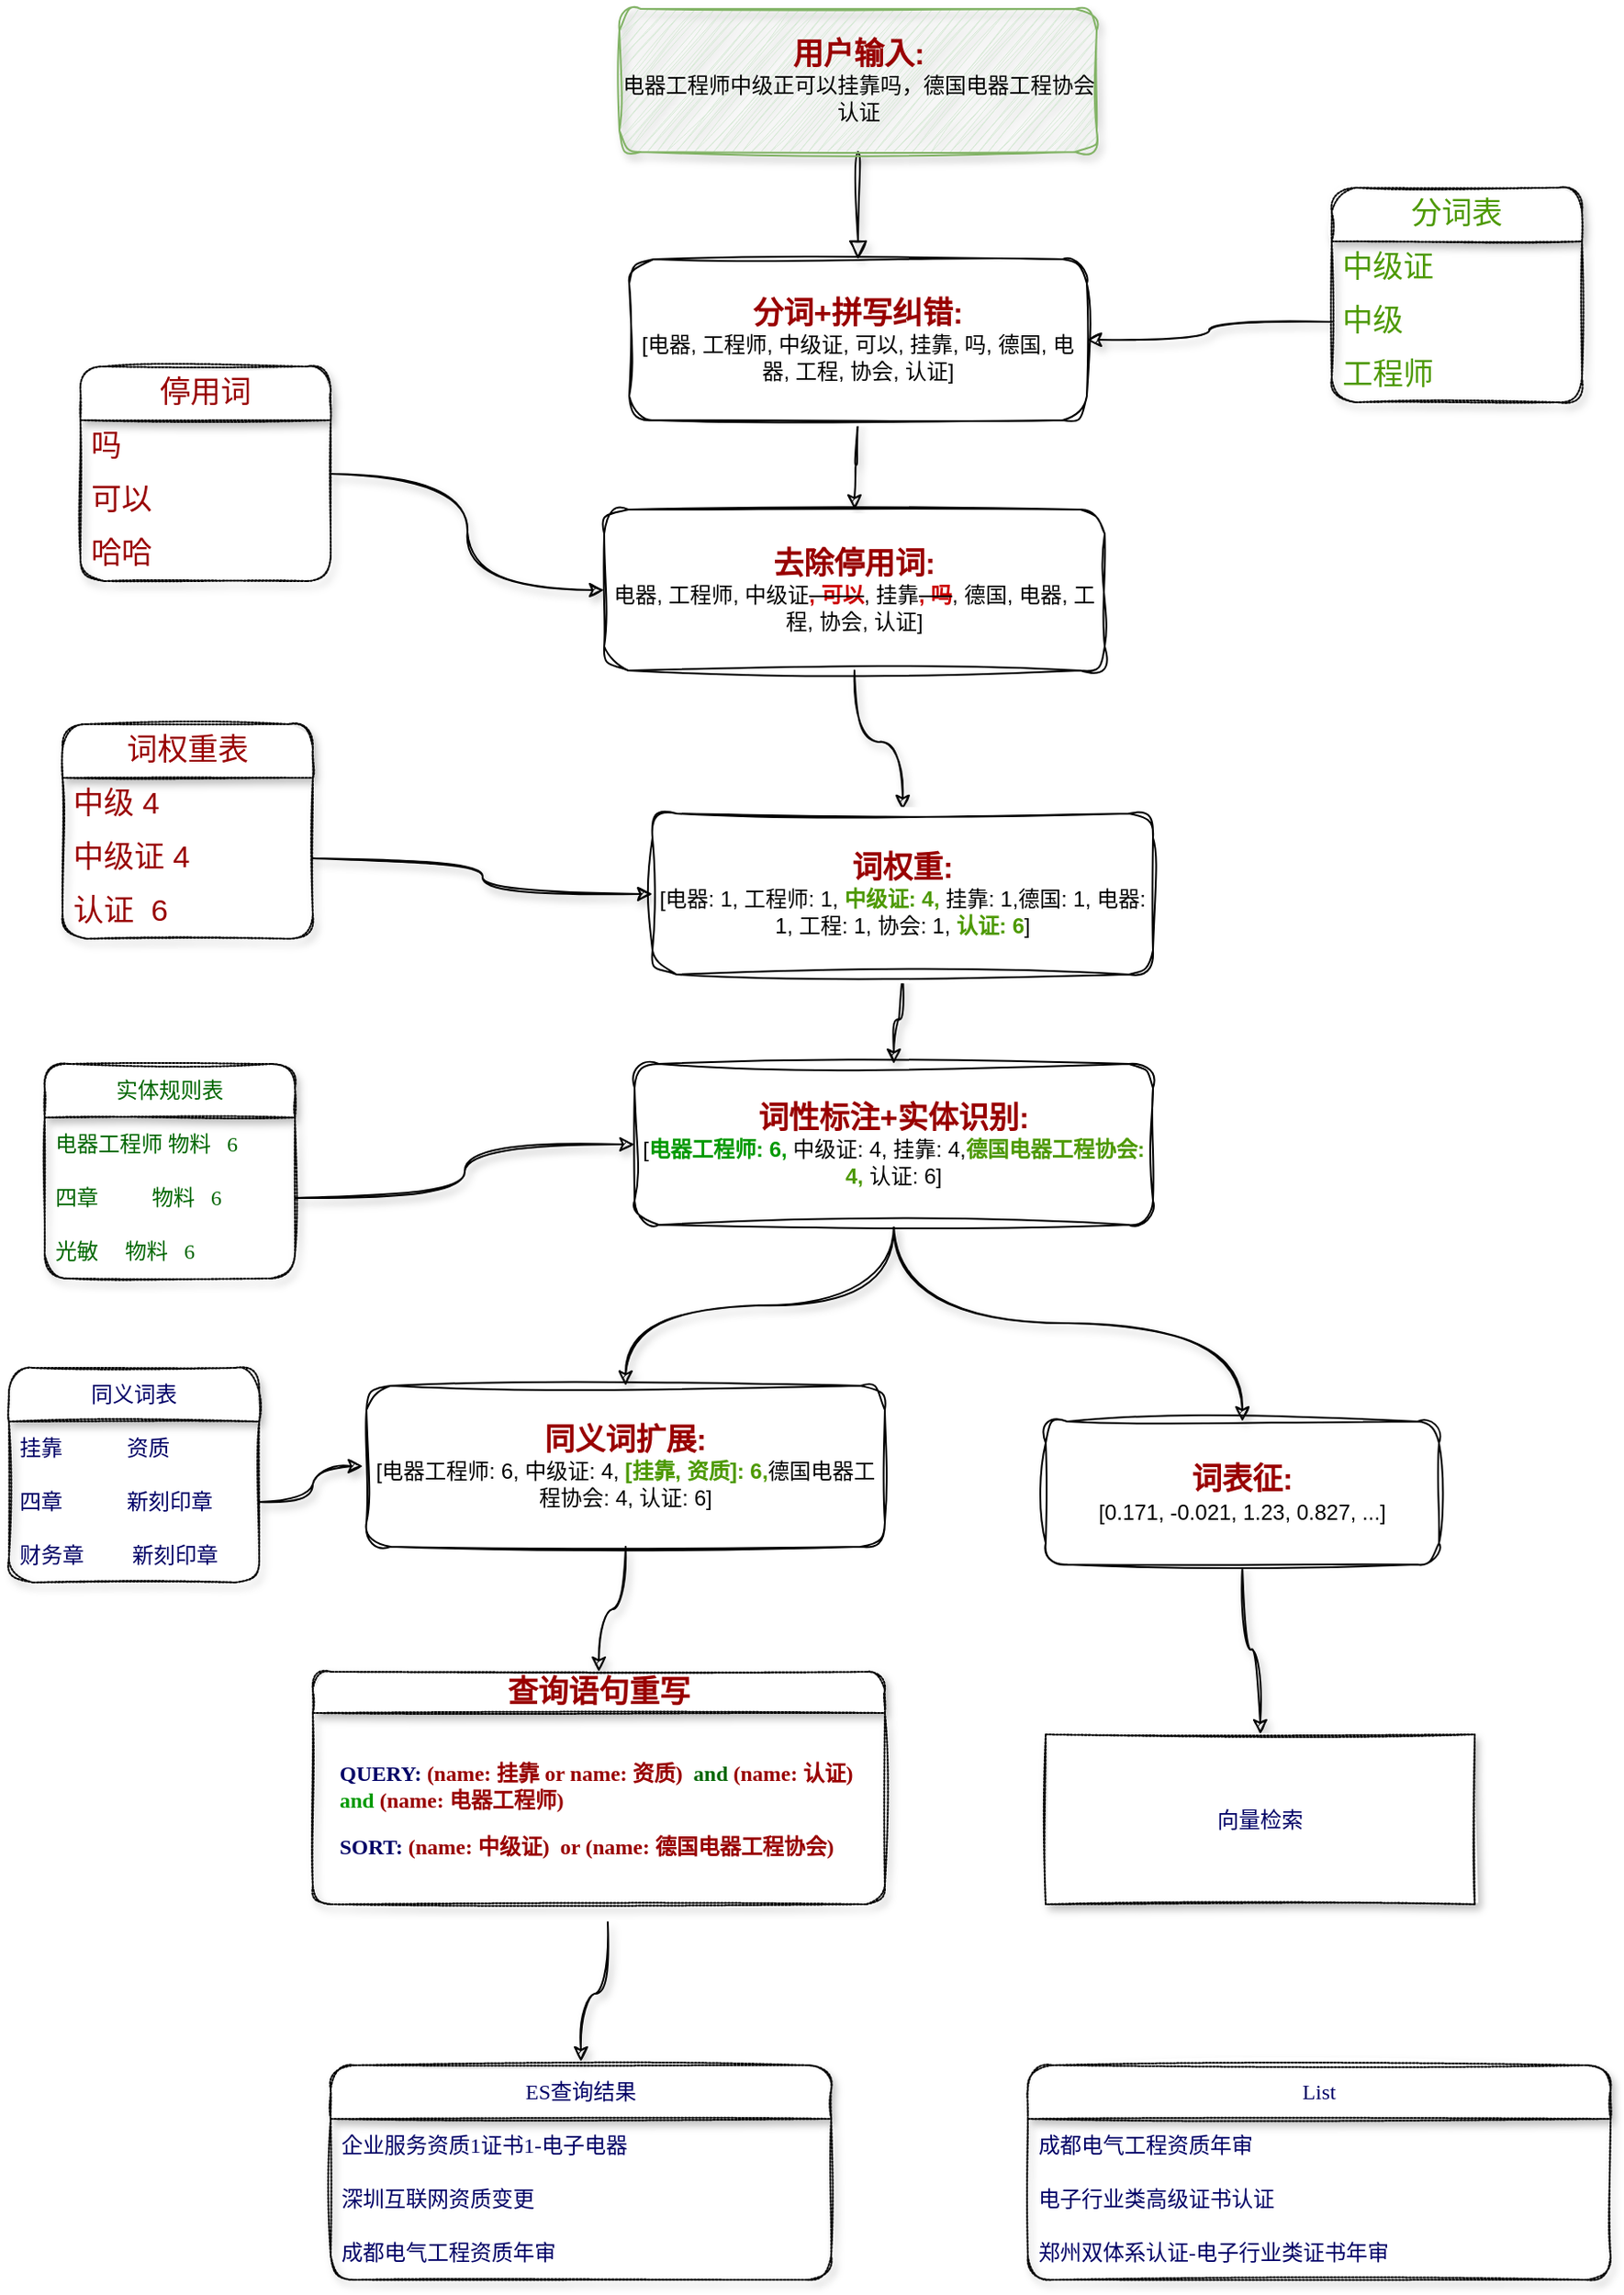 <mxfile version="20.8.19" type="github">
  <diagram id="C5RBs43oDa-KdzZeNtuy" name="Page-1">
    <mxGraphModel dx="2261" dy="1933" grid="1" gridSize="10" guides="1" tooltips="1" connect="1" arrows="1" fold="1" page="1" pageScale="1" pageWidth="827" pageHeight="1169" math="0" shadow="0">
      <root>
        <mxCell id="WIyWlLk6GJQsqaUBKTNV-0" />
        <mxCell id="WIyWlLk6GJQsqaUBKTNV-1" parent="WIyWlLk6GJQsqaUBKTNV-0" />
        <mxCell id="WIyWlLk6GJQsqaUBKTNV-2" value="" style="rounded=0;html=1;jettySize=auto;orthogonalLoop=1;fontSize=11;endArrow=block;endFill=0;endSize=8;strokeWidth=1;shadow=1;labelBackgroundColor=none;edgeStyle=orthogonalEdgeStyle;sketch=1;curveFitting=1;jiggle=2;curved=1;" parent="WIyWlLk6GJQsqaUBKTNV-1" source="WIyWlLk6GJQsqaUBKTNV-3" target="WIyWlLk6GJQsqaUBKTNV-7" edge="1">
          <mxGeometry relative="1" as="geometry">
            <mxPoint x="255" y="170" as="targetPoint" />
          </mxGeometry>
        </mxCell>
        <mxCell id="WIyWlLk6GJQsqaUBKTNV-3" value="&lt;b style=&quot;font-size: 17px;&quot;&gt;&lt;font style=&quot;font-size: 17px;&quot; color=&quot;#990000&quot;&gt;用户输入:&lt;/font&gt;&lt;br&gt;&lt;/b&gt;&lt;font face=&quot;Tahoma&quot;&gt;电器工程师中级正可以挂靠吗，德国电器工程协会认证&lt;/font&gt;" style="rounded=1;whiteSpace=wrap;html=1;fontSize=12;glass=0;strokeWidth=1;shadow=1;sketch=1;curveFitting=1;jiggle=2;fillColor=#d5e8d4;strokeColor=#82b366;" parent="WIyWlLk6GJQsqaUBKTNV-1" vertex="1">
          <mxGeometry x="161.5" y="-30" width="267" height="80" as="geometry" />
        </mxCell>
        <mxCell id="9ntHC3iBTA-ZRn23DrVT-5" style="edgeStyle=orthogonalEdgeStyle;rounded=0;sketch=1;orthogonalLoop=1;jettySize=auto;html=1;exitX=0.5;exitY=1;exitDx=0;exitDy=0;shadow=1;fontSize=17;fontColor=#990000;curved=1;" edge="1" parent="WIyWlLk6GJQsqaUBKTNV-1" source="WIyWlLk6GJQsqaUBKTNV-7" target="9ntHC3iBTA-ZRn23DrVT-2">
          <mxGeometry relative="1" as="geometry" />
        </mxCell>
        <mxCell id="WIyWlLk6GJQsqaUBKTNV-7" value="&lt;b style=&quot;border-color: var(--border-color); font-size: 17px;&quot;&gt;&lt;font style=&quot;border-color: var(--border-color);&quot; color=&quot;#990000&quot;&gt;分词+拼写纠错:&lt;/font&gt;&lt;br style=&quot;border-color: var(--border-color);&quot;&gt;&lt;/b&gt;[电器, 工程师, 中级证, 可以, 挂靠, 吗, 德国, 电器, 工程, 协会, 认证]" style="rounded=1;whiteSpace=wrap;html=1;fontSize=12;glass=0;strokeWidth=1;shadow=0;sketch=1;curveFitting=1;jiggle=2;" parent="WIyWlLk6GJQsqaUBKTNV-1" vertex="1">
          <mxGeometry x="167" y="110" width="256" height="90" as="geometry" />
        </mxCell>
        <mxCell id="9ntHC3iBTA-ZRn23DrVT-17" style="edgeStyle=orthogonalEdgeStyle;rounded=0;sketch=1;orthogonalLoop=1;jettySize=auto;html=1;exitX=0.5;exitY=1;exitDx=0;exitDy=0;shadow=1;fontFamily=Tahoma;fontSize=17;fontColor=#990000;targetPerimeterSpacing=2;curved=1;" edge="1" parent="WIyWlLk6GJQsqaUBKTNV-1" source="9ntHC3iBTA-ZRn23DrVT-2" target="9ntHC3iBTA-ZRn23DrVT-4">
          <mxGeometry relative="1" as="geometry" />
        </mxCell>
        <mxCell id="9ntHC3iBTA-ZRn23DrVT-2" value="&lt;b style=&quot;border-color: var(--border-color); font-size: 17px;&quot;&gt;&lt;font style=&quot;border-color: var(--border-color);&quot; color=&quot;#990000&quot;&gt;去除停用词:&lt;br&gt;&lt;/font&gt;&lt;/b&gt;电器, 工程师, 中级证&lt;strike&gt;&lt;font color=&quot;#cc0000&quot;&gt;&lt;b&gt;, 可以&lt;/b&gt;&lt;/font&gt;&lt;/strike&gt;, 挂靠&lt;strike&gt;&lt;font color=&quot;#cc0000&quot;&gt;&lt;b&gt;, 吗&lt;/b&gt;&lt;/font&gt;&lt;/strike&gt;, 德国, 电器, 工程, 协会, 认证]" style="rounded=1;whiteSpace=wrap;html=1;fontSize=12;glass=0;strokeWidth=1;shadow=0;sketch=1;curveFitting=1;jiggle=2;" vertex="1" parent="WIyWlLk6GJQsqaUBKTNV-1">
          <mxGeometry x="153" y="250" width="280" height="90" as="geometry" />
        </mxCell>
        <mxCell id="9ntHC3iBTA-ZRn23DrVT-57" style="edgeStyle=orthogonalEdgeStyle;curved=1;rounded=0;sketch=1;orthogonalLoop=1;jettySize=auto;html=1;exitX=0.5;exitY=1;exitDx=0;exitDy=0;entryX=0.5;entryY=0;entryDx=0;entryDy=0;shadow=1;fontFamily=Tahoma;fontSize=12;fontColor=#000066;targetPerimeterSpacing=2;" edge="1" parent="WIyWlLk6GJQsqaUBKTNV-1" source="9ntHC3iBTA-ZRn23DrVT-3" target="9ntHC3iBTA-ZRn23DrVT-56">
          <mxGeometry relative="1" as="geometry" />
        </mxCell>
        <mxCell id="9ntHC3iBTA-ZRn23DrVT-3" value="&lt;b style=&quot;border-color: var(--border-color); font-size: 17px;&quot;&gt;&lt;font style=&quot;border-color: var(--border-color);&quot; color=&quot;#990000&quot;&gt;词表征:&lt;/font&gt;&lt;br style=&quot;border-color: var(--border-color);&quot;&gt;&lt;/b&gt;[0.171, -0.021, 1.23, 0.827, ...]" style="rounded=1;whiteSpace=wrap;html=1;fontSize=12;glass=0;strokeWidth=1;shadow=0;sketch=1;curveFitting=1;jiggle=2;" vertex="1" parent="WIyWlLk6GJQsqaUBKTNV-1">
          <mxGeometry x="400" y="760" width="220" height="80" as="geometry" />
        </mxCell>
        <mxCell id="9ntHC3iBTA-ZRn23DrVT-18" style="edgeStyle=orthogonalEdgeStyle;curved=1;rounded=0;sketch=1;orthogonalLoop=1;jettySize=auto;html=1;entryX=0.5;entryY=0;entryDx=0;entryDy=0;shadow=1;fontFamily=Tahoma;fontSize=17;fontColor=#990000;targetPerimeterSpacing=2;" edge="1" parent="WIyWlLk6GJQsqaUBKTNV-1" source="9ntHC3iBTA-ZRn23DrVT-4" target="9ntHC3iBTA-ZRn23DrVT-6">
          <mxGeometry relative="1" as="geometry" />
        </mxCell>
        <mxCell id="9ntHC3iBTA-ZRn23DrVT-4" value="&lt;b style=&quot;border-color: var(--border-color); font-size: 17px;&quot;&gt;&lt;font style=&quot;border-color: var(--border-color);&quot; color=&quot;#990000&quot;&gt;词权重:&lt;/font&gt;&lt;br style=&quot;border-color: var(--border-color);&quot;&gt;&lt;/b&gt;[电器: 1, 工程师: 1, &lt;b&gt;&lt;font color=&quot;#4d9900&quot;&gt;中级证: 4, &lt;/font&gt;&lt;/b&gt;挂靠: 1,德国: 1, 电器: 1, 工程: 1, 协会: 1, &lt;b&gt;&lt;font color=&quot;#4d9900&quot;&gt;认证: 6&lt;/font&gt;&lt;/b&gt;]" style="rounded=1;whiteSpace=wrap;html=1;fontSize=12;glass=0;strokeWidth=1;shadow=0;sketch=1;curveFitting=1;jiggle=2;" vertex="1" parent="WIyWlLk6GJQsqaUBKTNV-1">
          <mxGeometry x="180" y="420" width="280" height="90" as="geometry" />
        </mxCell>
        <mxCell id="9ntHC3iBTA-ZRn23DrVT-22" style="edgeStyle=orthogonalEdgeStyle;curved=1;rounded=0;sketch=1;orthogonalLoop=1;jettySize=auto;html=1;entryX=0.5;entryY=0;entryDx=0;entryDy=0;shadow=1;fontFamily=Tahoma;fontSize=17;fontColor=#990000;targetPerimeterSpacing=2;" edge="1" parent="WIyWlLk6GJQsqaUBKTNV-1" source="9ntHC3iBTA-ZRn23DrVT-6" target="9ntHC3iBTA-ZRn23DrVT-21">
          <mxGeometry relative="1" as="geometry" />
        </mxCell>
        <mxCell id="9ntHC3iBTA-ZRn23DrVT-37" style="edgeStyle=orthogonalEdgeStyle;curved=1;rounded=0;sketch=1;orthogonalLoop=1;jettySize=auto;html=1;exitX=0.5;exitY=1;exitDx=0;exitDy=0;entryX=0.5;entryY=0;entryDx=0;entryDy=0;shadow=1;fontFamily=Tahoma;fontSize=12;fontColor=#000066;targetPerimeterSpacing=2;" edge="1" parent="WIyWlLk6GJQsqaUBKTNV-1" source="9ntHC3iBTA-ZRn23DrVT-6" target="9ntHC3iBTA-ZRn23DrVT-3">
          <mxGeometry relative="1" as="geometry" />
        </mxCell>
        <mxCell id="9ntHC3iBTA-ZRn23DrVT-6" value="&lt;b style=&quot;border-color: var(--border-color); font-size: 17px;&quot;&gt;&lt;font style=&quot;border-color: var(--border-color);&quot; color=&quot;#990000&quot;&gt;词性标注+实体识别:&lt;/font&gt;&lt;br style=&quot;border-color: var(--border-color);&quot;&gt;&lt;/b&gt;[&lt;font color=&quot;#009900&quot;&gt;&lt;b&gt;电器工程师: 6, &lt;/b&gt;&lt;/font&gt;中级证: 4, 挂靠: 4,&lt;b&gt;&lt;font color=&quot;#4d9900&quot;&gt;德国电器工程协会: 4, &lt;/font&gt;&lt;/b&gt;认证: 6]" style="rounded=1;whiteSpace=wrap;html=1;fontSize=12;glass=0;strokeWidth=1;shadow=0;sketch=1;curveFitting=1;jiggle=2;" vertex="1" parent="WIyWlLk6GJQsqaUBKTNV-1">
          <mxGeometry x="170" y="560" width="290" height="90" as="geometry" />
        </mxCell>
        <mxCell id="9ntHC3iBTA-ZRn23DrVT-7" value="词权重表" style="swimlane;fontStyle=0;childLayout=stackLayout;horizontal=1;startSize=30;horizontalStack=0;resizeParent=1;resizeParentMax=0;resizeLast=0;collapsible=1;marginBottom=0;whiteSpace=wrap;html=1;rounded=1;shadow=1;sketch=1;fontSize=17;fontColor=#990000;dashed=1;dashPattern=1 1;" vertex="1" parent="WIyWlLk6GJQsqaUBKTNV-1">
          <mxGeometry x="-150" y="370" width="140" height="120" as="geometry" />
        </mxCell>
        <mxCell id="9ntHC3iBTA-ZRn23DrVT-9" value="中级 4" style="text;strokeColor=none;fillColor=none;align=left;verticalAlign=middle;spacingLeft=4;spacingRight=4;overflow=hidden;points=[[0,0.5],[1,0.5]];portConstraint=eastwest;rotatable=0;whiteSpace=wrap;html=1;fontSize=17;fontColor=#990000;" vertex="1" parent="9ntHC3iBTA-ZRn23DrVT-7">
          <mxGeometry y="30" width="140" height="30" as="geometry" />
        </mxCell>
        <mxCell id="9ntHC3iBTA-ZRn23DrVT-10" value="中级证 4" style="text;strokeColor=none;fillColor=none;align=left;verticalAlign=middle;spacingLeft=4;spacingRight=4;overflow=hidden;points=[[0,0.5],[1,0.5]];portConstraint=eastwest;rotatable=0;whiteSpace=wrap;html=1;fontSize=17;fontColor=#990000;" vertex="1" parent="9ntHC3iBTA-ZRn23DrVT-7">
          <mxGeometry y="60" width="140" height="30" as="geometry" />
        </mxCell>
        <mxCell id="9ntHC3iBTA-ZRn23DrVT-8" value="认证&amp;nbsp; 6" style="text;strokeColor=none;fillColor=none;align=left;verticalAlign=middle;spacingLeft=4;spacingRight=4;overflow=hidden;points=[[0,0.5],[1,0.5]];portConstraint=eastwest;rotatable=0;whiteSpace=wrap;html=1;fontSize=17;fontColor=#990000;" vertex="1" parent="9ntHC3iBTA-ZRn23DrVT-7">
          <mxGeometry y="90" width="140" height="30" as="geometry" />
        </mxCell>
        <mxCell id="9ntHC3iBTA-ZRn23DrVT-16" style="edgeStyle=orthogonalEdgeStyle;rounded=0;sketch=1;orthogonalLoop=1;jettySize=auto;html=1;entryX=0;entryY=0.5;entryDx=0;entryDy=0;shadow=1;fontFamily=Tahoma;fontSize=17;fontColor=#990000;targetPerimeterSpacing=2;elbow=vertical;curved=1;" edge="1" parent="WIyWlLk6GJQsqaUBKTNV-1" source="9ntHC3iBTA-ZRn23DrVT-12" target="9ntHC3iBTA-ZRn23DrVT-2">
          <mxGeometry relative="1" as="geometry" />
        </mxCell>
        <mxCell id="9ntHC3iBTA-ZRn23DrVT-12" value="停用词" style="swimlane;fontStyle=0;childLayout=stackLayout;horizontal=1;startSize=30;horizontalStack=0;resizeParent=1;resizeParentMax=0;resizeLast=0;collapsible=1;marginBottom=0;whiteSpace=wrap;html=1;rounded=1;shadow=1;dashed=1;dashPattern=1 1;sketch=1;fontFamily=Tahoma;fontSize=17;fontColor=#990000;" vertex="1" parent="WIyWlLk6GJQsqaUBKTNV-1">
          <mxGeometry x="-140" y="170" width="140" height="120" as="geometry" />
        </mxCell>
        <mxCell id="9ntHC3iBTA-ZRn23DrVT-14" value="吗" style="text;strokeColor=none;fillColor=none;align=left;verticalAlign=middle;spacingLeft=4;spacingRight=4;overflow=hidden;points=[[0,0.5],[1,0.5]];portConstraint=eastwest;rotatable=0;whiteSpace=wrap;html=1;fontSize=17;fontFamily=Tahoma;fontColor=#990000;" vertex="1" parent="9ntHC3iBTA-ZRn23DrVT-12">
          <mxGeometry y="30" width="140" height="30" as="geometry" />
        </mxCell>
        <mxCell id="9ntHC3iBTA-ZRn23DrVT-13" value="可以" style="text;strokeColor=none;fillColor=none;align=left;verticalAlign=middle;spacingLeft=4;spacingRight=4;overflow=hidden;points=[[0,0.5],[1,0.5]];portConstraint=eastwest;rotatable=0;whiteSpace=wrap;html=1;fontSize=17;fontFamily=Tahoma;fontColor=#990000;" vertex="1" parent="9ntHC3iBTA-ZRn23DrVT-12">
          <mxGeometry y="60" width="140" height="30" as="geometry" />
        </mxCell>
        <mxCell id="9ntHC3iBTA-ZRn23DrVT-15" value="哈哈" style="text;strokeColor=none;fillColor=none;align=left;verticalAlign=middle;spacingLeft=4;spacingRight=4;overflow=hidden;points=[[0,0.5],[1,0.5]];portConstraint=eastwest;rotatable=0;whiteSpace=wrap;html=1;fontSize=17;fontFamily=Tahoma;fontColor=#990000;" vertex="1" parent="9ntHC3iBTA-ZRn23DrVT-12">
          <mxGeometry y="90" width="140" height="30" as="geometry" />
        </mxCell>
        <mxCell id="9ntHC3iBTA-ZRn23DrVT-19" value="查询语句重写" style="swimlane;whiteSpace=wrap;html=1;rounded=1;shadow=1;dashed=1;dashPattern=1 1;sketch=1;fontFamily=Tahoma;fontSize=17;fontColor=#990000;" vertex="1" parent="WIyWlLk6GJQsqaUBKTNV-1">
          <mxGeometry x="-10" y="900" width="320" height="130" as="geometry" />
        </mxCell>
        <mxCell id="9ntHC3iBTA-ZRn23DrVT-20" value="&lt;h1 style=&quot;font-size: 12px;&quot;&gt;&lt;br&gt;&lt;/h1&gt;&lt;div&gt;&lt;h1 style=&quot;border-color: var(--border-color); font-size: 12px;&quot;&gt;&lt;font color=&quot;#000066&quot;&gt;QUERY: &lt;/font&gt;(name: 挂靠 or name: 资质)&amp;nbsp;&amp;nbsp;&lt;font style=&quot;border-color: var(--border-color);&quot; color=&quot;#006600&quot;&gt;and&amp;nbsp;&lt;/font&gt;(name: 认证) &lt;font color=&quot;#009900&quot;&gt;and &lt;/font&gt;(name: 电器工程师)&lt;/h1&gt;&lt;/div&gt;&lt;div&gt;&lt;font style=&quot;font-size: 12px;&quot;&gt;&lt;b&gt;&lt;font color=&quot;#000066&quot;&gt;SORT: &lt;/font&gt;(name: 中级证)&amp;nbsp; or (name: 德国电器工程协会)&lt;/b&gt;&lt;/font&gt;&lt;/div&gt;" style="text;html=1;strokeColor=none;fillColor=none;spacing=5;spacingTop=-20;whiteSpace=wrap;overflow=hidden;rounded=0;fontSize=17;fontFamily=Tahoma;fontColor=#990000;" vertex="1" parent="9ntHC3iBTA-ZRn23DrVT-19">
          <mxGeometry x="10" y="30" width="310" height="110" as="geometry" />
        </mxCell>
        <mxCell id="9ntHC3iBTA-ZRn23DrVT-33" style="edgeStyle=orthogonalEdgeStyle;curved=1;rounded=0;sketch=1;orthogonalLoop=1;jettySize=auto;html=1;exitX=0.5;exitY=1;exitDx=0;exitDy=0;entryX=0.5;entryY=0;entryDx=0;entryDy=0;shadow=1;fontFamily=Tahoma;fontSize=12;fontColor=#000066;targetPerimeterSpacing=2;" edge="1" parent="WIyWlLk6GJQsqaUBKTNV-1" source="9ntHC3iBTA-ZRn23DrVT-21" target="9ntHC3iBTA-ZRn23DrVT-19">
          <mxGeometry relative="1" as="geometry" />
        </mxCell>
        <mxCell id="9ntHC3iBTA-ZRn23DrVT-21" value="&lt;b style=&quot;border-color: var(--border-color); font-size: 17px;&quot;&gt;&lt;font style=&quot;border-color: var(--border-color);&quot; color=&quot;#990000&quot;&gt;同义词扩展:&lt;/font&gt;&lt;br style=&quot;border-color: var(--border-color);&quot;&gt;&lt;/b&gt;[电器工程师: 6, 中级证: 4, &lt;b&gt;&lt;font color=&quot;#4d9900&quot;&gt;[挂靠, 资质]: 6,&lt;/font&gt;&lt;/b&gt;德国电器工程协会: 4, 认证: 6]" style="rounded=1;whiteSpace=wrap;html=1;fontSize=12;glass=0;strokeWidth=1;shadow=0;sketch=1;curveFitting=1;jiggle=2;" vertex="1" parent="WIyWlLk6GJQsqaUBKTNV-1">
          <mxGeometry x="20" y="740" width="290" height="90" as="geometry" />
        </mxCell>
        <mxCell id="9ntHC3iBTA-ZRn23DrVT-23" value="分词表" style="swimlane;fontStyle=0;childLayout=stackLayout;horizontal=1;startSize=30;horizontalStack=0;resizeParent=1;resizeParentMax=0;resizeLast=0;collapsible=1;marginBottom=0;whiteSpace=wrap;html=1;rounded=1;shadow=1;dashed=1;dashPattern=1 1;sketch=1;fontFamily=Tahoma;fontSize=17;fontColor=#4D9900;" vertex="1" parent="WIyWlLk6GJQsqaUBKTNV-1">
          <mxGeometry x="560" y="70" width="140" height="120" as="geometry">
            <mxRectangle x="540" y="60" width="90" height="30" as="alternateBounds" />
          </mxGeometry>
        </mxCell>
        <mxCell id="9ntHC3iBTA-ZRn23DrVT-24" value="中级证" style="text;strokeColor=none;fillColor=none;align=left;verticalAlign=middle;spacingLeft=4;spacingRight=4;overflow=hidden;points=[[0,0.5],[1,0.5]];portConstraint=eastwest;rotatable=0;whiteSpace=wrap;html=1;fontSize=17;fontFamily=Tahoma;fontColor=#4D9900;" vertex="1" parent="9ntHC3iBTA-ZRn23DrVT-23">
          <mxGeometry y="30" width="140" height="30" as="geometry" />
        </mxCell>
        <mxCell id="9ntHC3iBTA-ZRn23DrVT-25" value="中级" style="text;strokeColor=none;fillColor=none;align=left;verticalAlign=middle;spacingLeft=4;spacingRight=4;overflow=hidden;points=[[0,0.5],[1,0.5]];portConstraint=eastwest;rotatable=0;whiteSpace=wrap;html=1;fontSize=17;fontFamily=Tahoma;fontColor=#4D9900;" vertex="1" parent="9ntHC3iBTA-ZRn23DrVT-23">
          <mxGeometry y="60" width="140" height="30" as="geometry" />
        </mxCell>
        <mxCell id="9ntHC3iBTA-ZRn23DrVT-26" value="工程师" style="text;strokeColor=none;fillColor=none;align=left;verticalAlign=middle;spacingLeft=4;spacingRight=4;overflow=hidden;points=[[0,0.5],[1,0.5]];portConstraint=eastwest;rotatable=0;whiteSpace=wrap;html=1;fontSize=17;fontFamily=Tahoma;fontColor=#4D9900;" vertex="1" parent="9ntHC3iBTA-ZRn23DrVT-23">
          <mxGeometry y="90" width="140" height="30" as="geometry" />
        </mxCell>
        <mxCell id="9ntHC3iBTA-ZRn23DrVT-27" style="edgeStyle=orthogonalEdgeStyle;curved=1;rounded=0;sketch=1;orthogonalLoop=1;jettySize=auto;html=1;exitX=0;exitY=0.5;exitDx=0;exitDy=0;entryX=1;entryY=0.5;entryDx=0;entryDy=0;shadow=1;fontFamily=Tahoma;fontSize=17;fontColor=#4D9900;targetPerimeterSpacing=2;" edge="1" parent="WIyWlLk6GJQsqaUBKTNV-1" source="9ntHC3iBTA-ZRn23DrVT-25" target="WIyWlLk6GJQsqaUBKTNV-7">
          <mxGeometry relative="1" as="geometry" />
        </mxCell>
        <mxCell id="9ntHC3iBTA-ZRn23DrVT-28" value="实体规则表" style="swimlane;fontStyle=0;childLayout=stackLayout;horizontal=1;startSize=30;horizontalStack=0;resizeParent=1;resizeParentMax=0;resizeLast=0;collapsible=1;marginBottom=0;whiteSpace=wrap;html=1;rounded=1;shadow=1;dashed=1;dashPattern=1 1;sketch=1;fontFamily=Tahoma;fontSize=12;fontColor=#006600;" vertex="1" parent="WIyWlLk6GJQsqaUBKTNV-1">
          <mxGeometry x="-160" y="560" width="140" height="120" as="geometry" />
        </mxCell>
        <mxCell id="9ntHC3iBTA-ZRn23DrVT-29" value="电器工程师 物料&amp;nbsp; &amp;nbsp;6" style="text;strokeColor=none;fillColor=none;align=left;verticalAlign=middle;spacingLeft=4;spacingRight=4;overflow=hidden;points=[[0,0.5],[1,0.5]];portConstraint=eastwest;rotatable=0;whiteSpace=wrap;html=1;fontSize=12;fontFamily=Tahoma;fontColor=#006600;" vertex="1" parent="9ntHC3iBTA-ZRn23DrVT-28">
          <mxGeometry y="30" width="140" height="30" as="geometry" />
        </mxCell>
        <mxCell id="9ntHC3iBTA-ZRn23DrVT-30" value="四章&lt;span style=&quot;white-space: pre;&quot;&gt;	&lt;/span&gt;&amp;nbsp; &amp;nbsp; &amp;nbsp; &amp;nbsp; &amp;nbsp;物料&amp;nbsp; &amp;nbsp;6" style="text;strokeColor=none;fillColor=none;align=left;verticalAlign=middle;spacingLeft=4;spacingRight=4;overflow=hidden;points=[[0,0.5],[1,0.5]];portConstraint=eastwest;rotatable=0;whiteSpace=wrap;html=1;fontSize=12;fontFamily=Tahoma;fontColor=#006600;" vertex="1" parent="9ntHC3iBTA-ZRn23DrVT-28">
          <mxGeometry y="60" width="140" height="30" as="geometry" />
        </mxCell>
        <mxCell id="9ntHC3iBTA-ZRn23DrVT-31" value="光敏&amp;nbsp; &amp;nbsp;&lt;span style=&quot;white-space: pre;&quot;&gt;	&lt;/span&gt;&amp;nbsp;物料&lt;span style=&quot;white-space: pre;&quot;&gt;	&lt;/span&gt;&amp;nbsp; 6" style="text;strokeColor=none;fillColor=none;align=left;verticalAlign=middle;spacingLeft=4;spacingRight=4;overflow=hidden;points=[[0,0.5],[1,0.5]];portConstraint=eastwest;rotatable=0;whiteSpace=wrap;html=1;fontSize=12;fontFamily=Tahoma;fontColor=#006600;" vertex="1" parent="9ntHC3iBTA-ZRn23DrVT-28">
          <mxGeometry y="90" width="140" height="30" as="geometry" />
        </mxCell>
        <mxCell id="9ntHC3iBTA-ZRn23DrVT-32" style="edgeStyle=orthogonalEdgeStyle;curved=1;rounded=0;sketch=1;orthogonalLoop=1;jettySize=auto;html=1;exitX=1;exitY=0.5;exitDx=0;exitDy=0;entryX=0;entryY=0.5;entryDx=0;entryDy=0;shadow=1;fontFamily=Tahoma;fontSize=12;fontColor=#006600;targetPerimeterSpacing=2;" edge="1" parent="WIyWlLk6GJQsqaUBKTNV-1" source="9ntHC3iBTA-ZRn23DrVT-30" target="9ntHC3iBTA-ZRn23DrVT-6">
          <mxGeometry relative="1" as="geometry" />
        </mxCell>
        <mxCell id="9ntHC3iBTA-ZRn23DrVT-34" style="edgeStyle=orthogonalEdgeStyle;curved=1;rounded=0;sketch=1;orthogonalLoop=1;jettySize=auto;html=1;exitX=1;exitY=0.5;exitDx=0;exitDy=0;entryX=0;entryY=0.5;entryDx=0;entryDy=0;shadow=1;fontFamily=Tahoma;fontSize=12;fontColor=#000066;targetPerimeterSpacing=2;" edge="1" parent="WIyWlLk6GJQsqaUBKTNV-1" source="9ntHC3iBTA-ZRn23DrVT-10" target="9ntHC3iBTA-ZRn23DrVT-4">
          <mxGeometry relative="1" as="geometry" />
        </mxCell>
        <mxCell id="9ntHC3iBTA-ZRn23DrVT-42" value="ES查询结果" style="swimlane;fontStyle=0;childLayout=stackLayout;horizontal=1;startSize=30;horizontalStack=0;resizeParent=1;resizeParentMax=0;resizeLast=0;collapsible=1;marginBottom=0;whiteSpace=wrap;html=1;rounded=1;shadow=1;dashed=1;dashPattern=1 1;sketch=1;fontFamily=Tahoma;fontSize=12;fontColor=#000066;" vertex="1" parent="WIyWlLk6GJQsqaUBKTNV-1">
          <mxGeometry y="1120" width="280" height="120" as="geometry" />
        </mxCell>
        <mxCell id="9ntHC3iBTA-ZRn23DrVT-43" value="企业服务资质1证书1-电子电器" style="text;strokeColor=none;fillColor=none;align=left;verticalAlign=middle;spacingLeft=4;spacingRight=4;overflow=hidden;points=[[0,0.5],[1,0.5]];portConstraint=eastwest;rotatable=0;whiteSpace=wrap;html=1;fontSize=12;fontFamily=Tahoma;fontColor=#000066;" vertex="1" parent="9ntHC3iBTA-ZRn23DrVT-42">
          <mxGeometry y="30" width="280" height="30" as="geometry" />
        </mxCell>
        <mxCell id="9ntHC3iBTA-ZRn23DrVT-44" value="深圳互联网资质变更" style="text;strokeColor=none;fillColor=none;align=left;verticalAlign=middle;spacingLeft=4;spacingRight=4;overflow=hidden;points=[[0,0.5],[1,0.5]];portConstraint=eastwest;rotatable=0;whiteSpace=wrap;html=1;fontSize=12;fontFamily=Tahoma;fontColor=#000066;" vertex="1" parent="9ntHC3iBTA-ZRn23DrVT-42">
          <mxGeometry y="60" width="280" height="30" as="geometry" />
        </mxCell>
        <mxCell id="9ntHC3iBTA-ZRn23DrVT-45" value="成都电气工程资质年审" style="text;strokeColor=none;fillColor=none;align=left;verticalAlign=middle;spacingLeft=4;spacingRight=4;overflow=hidden;points=[[0,0.5],[1,0.5]];portConstraint=eastwest;rotatable=0;whiteSpace=wrap;html=1;fontSize=12;fontFamily=Tahoma;fontColor=#000066;" vertex="1" parent="9ntHC3iBTA-ZRn23DrVT-42">
          <mxGeometry y="90" width="280" height="30" as="geometry" />
        </mxCell>
        <mxCell id="9ntHC3iBTA-ZRn23DrVT-46" value="同义词表" style="swimlane;fontStyle=0;childLayout=stackLayout;horizontal=1;startSize=30;horizontalStack=0;resizeParent=1;resizeParentMax=0;resizeLast=0;collapsible=1;marginBottom=0;whiteSpace=wrap;html=1;rounded=1;shadow=1;dashed=1;dashPattern=1 1;sketch=1;fontFamily=Tahoma;fontSize=12;fontColor=#000066;" vertex="1" parent="WIyWlLk6GJQsqaUBKTNV-1">
          <mxGeometry x="-180" y="730" width="140" height="120" as="geometry" />
        </mxCell>
        <mxCell id="9ntHC3iBTA-ZRn23DrVT-47" value="挂靠&amp;nbsp; &amp;nbsp; &amp;nbsp; &amp;nbsp; &amp;nbsp; &amp;nbsp; 资质" style="text;strokeColor=none;fillColor=none;align=left;verticalAlign=middle;spacingLeft=4;spacingRight=4;overflow=hidden;points=[[0,0.5],[1,0.5]];portConstraint=eastwest;rotatable=0;whiteSpace=wrap;html=1;fontSize=12;fontFamily=Tahoma;fontColor=#000066;" vertex="1" parent="9ntHC3iBTA-ZRn23DrVT-46">
          <mxGeometry y="30" width="140" height="30" as="geometry" />
        </mxCell>
        <mxCell id="9ntHC3iBTA-ZRn23DrVT-48" value="四章&lt;span style=&quot;white-space: pre;&quot;&gt;	&lt;/span&gt;&amp;nbsp; &amp;nbsp; &amp;nbsp; &amp;nbsp; &amp;nbsp; &amp;nbsp;新刻印章" style="text;strokeColor=none;fillColor=none;align=left;verticalAlign=middle;spacingLeft=4;spacingRight=4;overflow=hidden;points=[[0,0.5],[1,0.5]];portConstraint=eastwest;rotatable=0;whiteSpace=wrap;html=1;fontSize=12;fontFamily=Tahoma;fontColor=#000066;" vertex="1" parent="9ntHC3iBTA-ZRn23DrVT-46">
          <mxGeometry y="60" width="140" height="30" as="geometry" />
        </mxCell>
        <mxCell id="9ntHC3iBTA-ZRn23DrVT-49" value="财务章&amp;nbsp; &amp;nbsp; &amp;nbsp; &amp;nbsp; &amp;nbsp;新刻印章" style="text;strokeColor=none;fillColor=none;align=left;verticalAlign=middle;spacingLeft=4;spacingRight=4;overflow=hidden;points=[[0,0.5],[1,0.5]];portConstraint=eastwest;rotatable=0;whiteSpace=wrap;html=1;fontSize=12;fontFamily=Tahoma;fontColor=#000066;" vertex="1" parent="9ntHC3iBTA-ZRn23DrVT-46">
          <mxGeometry y="90" width="140" height="30" as="geometry" />
        </mxCell>
        <mxCell id="9ntHC3iBTA-ZRn23DrVT-50" style="edgeStyle=orthogonalEdgeStyle;curved=1;rounded=0;sketch=1;orthogonalLoop=1;jettySize=auto;html=1;exitX=1;exitY=0.5;exitDx=0;exitDy=0;shadow=1;fontFamily=Tahoma;fontSize=12;fontColor=#000066;targetPerimeterSpacing=2;" edge="1" parent="WIyWlLk6GJQsqaUBKTNV-1" source="9ntHC3iBTA-ZRn23DrVT-48" target="9ntHC3iBTA-ZRn23DrVT-21">
          <mxGeometry relative="1" as="geometry" />
        </mxCell>
        <mxCell id="9ntHC3iBTA-ZRn23DrVT-51" style="edgeStyle=orthogonalEdgeStyle;curved=1;rounded=0;sketch=1;orthogonalLoop=1;jettySize=auto;html=1;exitX=0.5;exitY=1;exitDx=0;exitDy=0;shadow=1;fontFamily=Tahoma;fontSize=12;fontColor=#000066;targetPerimeterSpacing=2;" edge="1" parent="WIyWlLk6GJQsqaUBKTNV-1" source="9ntHC3iBTA-ZRn23DrVT-20" target="9ntHC3iBTA-ZRn23DrVT-42">
          <mxGeometry relative="1" as="geometry" />
        </mxCell>
        <mxCell id="9ntHC3iBTA-ZRn23DrVT-52" value="List" style="swimlane;fontStyle=0;childLayout=stackLayout;horizontal=1;startSize=30;horizontalStack=0;resizeParent=1;resizeParentMax=0;resizeLast=0;collapsible=1;marginBottom=0;whiteSpace=wrap;html=1;rounded=1;shadow=1;dashed=1;dashPattern=1 1;sketch=1;fontFamily=Tahoma;fontSize=12;fontColor=#000066;" vertex="1" parent="WIyWlLk6GJQsqaUBKTNV-1">
          <mxGeometry x="390" y="1120" width="326" height="120" as="geometry" />
        </mxCell>
        <mxCell id="9ntHC3iBTA-ZRn23DrVT-53" value="成都电气工程资质年审" style="text;strokeColor=none;fillColor=none;align=left;verticalAlign=middle;spacingLeft=4;spacingRight=4;overflow=hidden;points=[[0,0.5],[1,0.5]];portConstraint=eastwest;rotatable=0;whiteSpace=wrap;html=1;fontSize=12;fontFamily=Tahoma;fontColor=#000066;" vertex="1" parent="9ntHC3iBTA-ZRn23DrVT-52">
          <mxGeometry y="30" width="326" height="30" as="geometry" />
        </mxCell>
        <mxCell id="9ntHC3iBTA-ZRn23DrVT-54" value="电子行业类高级证书认证" style="text;strokeColor=none;fillColor=none;align=left;verticalAlign=middle;spacingLeft=4;spacingRight=4;overflow=hidden;points=[[0,0.5],[1,0.5]];portConstraint=eastwest;rotatable=0;whiteSpace=wrap;html=1;fontSize=12;fontFamily=Tahoma;fontColor=#000066;" vertex="1" parent="9ntHC3iBTA-ZRn23DrVT-52">
          <mxGeometry y="60" width="326" height="30" as="geometry" />
        </mxCell>
        <mxCell id="9ntHC3iBTA-ZRn23DrVT-55" value="郑州双体系认证-电子行业类证书年审" style="text;strokeColor=none;fillColor=none;align=left;verticalAlign=middle;spacingLeft=4;spacingRight=4;overflow=hidden;points=[[0,0.5],[1,0.5]];portConstraint=eastwest;rotatable=0;whiteSpace=wrap;html=1;fontSize=12;fontFamily=Tahoma;fontColor=#000066;" vertex="1" parent="9ntHC3iBTA-ZRn23DrVT-52">
          <mxGeometry y="90" width="326" height="30" as="geometry" />
        </mxCell>
        <mxCell id="9ntHC3iBTA-ZRn23DrVT-56" value="向量检索" style="rounded=0;whiteSpace=wrap;html=1;shadow=1;dashed=1;dashPattern=1 1;sketch=1;fontFamily=Tahoma;fontSize=12;fontColor=#000066;" vertex="1" parent="WIyWlLk6GJQsqaUBKTNV-1">
          <mxGeometry x="400" y="935" width="240" height="95" as="geometry" />
        </mxCell>
      </root>
    </mxGraphModel>
  </diagram>
</mxfile>
